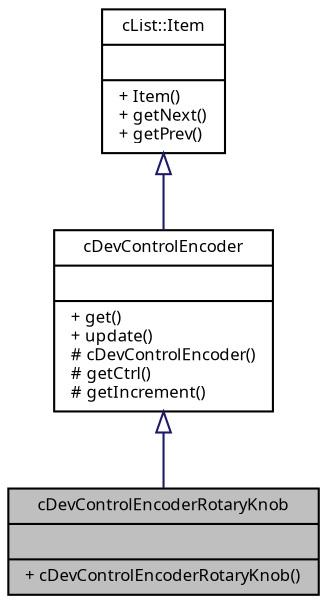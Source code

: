 digraph "cDevControlEncoderRotaryKnob"
{
  edge [fontname="Sans",fontsize="8",labelfontname="Sans",labelfontsize="8"];
  node [fontname="Sans",fontsize="8",shape=record];
  Node1 [label="{cDevControlEncoderRotaryKnob\n||+ cDevControlEncoderRotaryKnob()\l}",height=0.2,width=0.4,color="black", fillcolor="grey75", style="filled", fontcolor="black"];
  Node2 -> Node1 [dir="back",color="midnightblue",fontsize="8",style="solid",arrowtail="onormal",fontname="Sans"];
  Node2 [label="{cDevControlEncoder\n||+ get()\l+ update()\l# cDevControlEncoder()\l# getCtrl()\l# getIncrement()\l}",height=0.2,width=0.4,color="black", fillcolor="white", style="filled",URL="$classc_dev_control_encoder.html"];
  Node3 -> Node2 [dir="back",color="midnightblue",fontsize="8",style="solid",arrowtail="onormal",fontname="Sans"];
  Node3 [label="{cList::Item\n||+ Item()\l+ getNext()\l+ getPrev()\l}",height=0.2,width=0.4,color="black", fillcolor="white", style="filled",URL="$classc_list_1_1_item.html",tooltip="Base class for list items. "];
}
